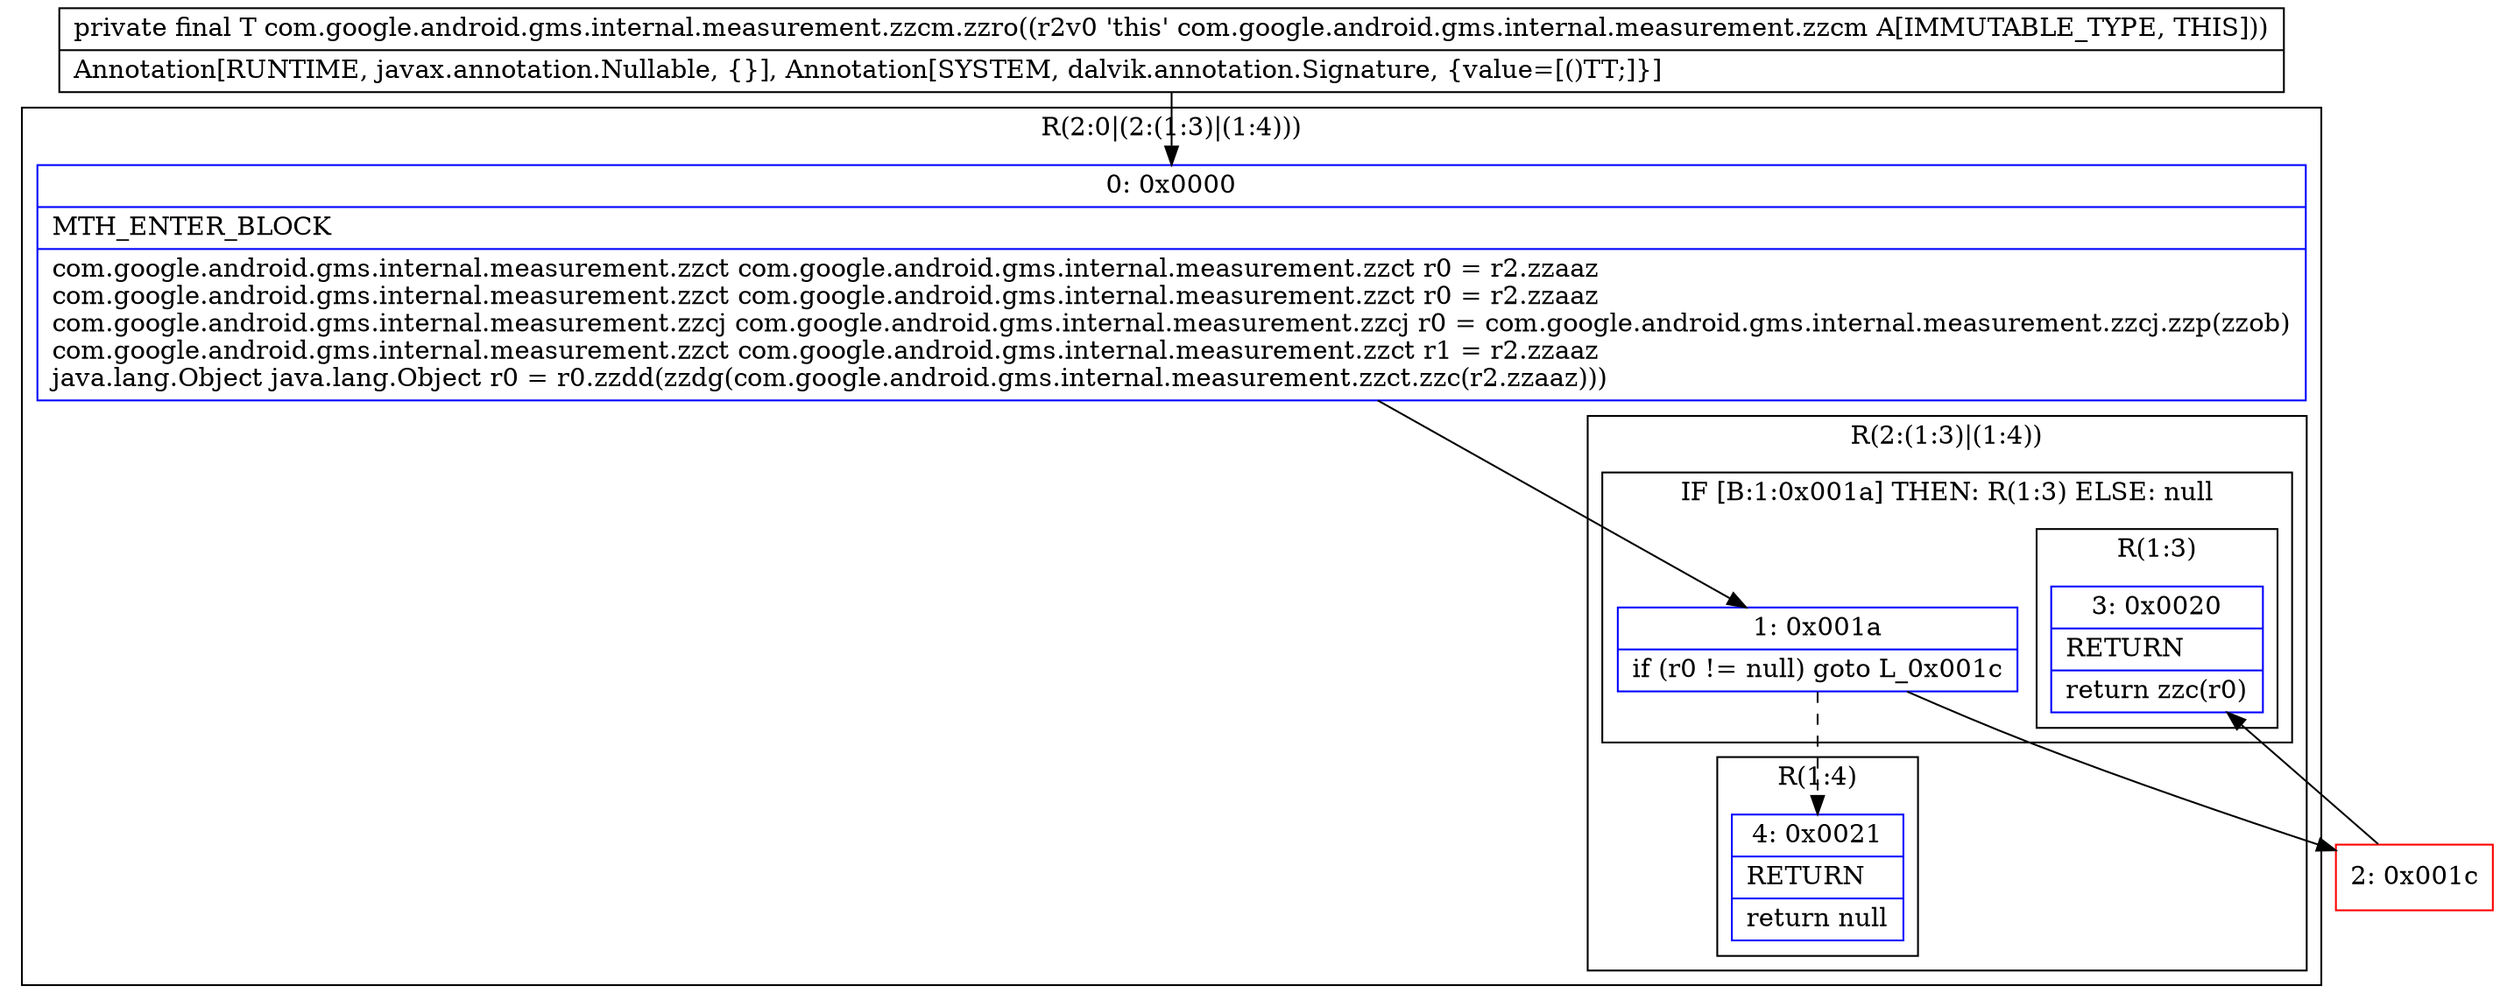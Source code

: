 digraph "CFG forcom.google.android.gms.internal.measurement.zzcm.zzro()Ljava\/lang\/Object;" {
subgraph cluster_Region_886654605 {
label = "R(2:0|(2:(1:3)|(1:4)))";
node [shape=record,color=blue];
Node_0 [shape=record,label="{0\:\ 0x0000|MTH_ENTER_BLOCK\l|com.google.android.gms.internal.measurement.zzct com.google.android.gms.internal.measurement.zzct r0 = r2.zzaaz\lcom.google.android.gms.internal.measurement.zzct com.google.android.gms.internal.measurement.zzct r0 = r2.zzaaz\lcom.google.android.gms.internal.measurement.zzcj com.google.android.gms.internal.measurement.zzcj r0 = com.google.android.gms.internal.measurement.zzcj.zzp(zzob)\lcom.google.android.gms.internal.measurement.zzct com.google.android.gms.internal.measurement.zzct r1 = r2.zzaaz\ljava.lang.Object java.lang.Object r0 = r0.zzdd(zzdg(com.google.android.gms.internal.measurement.zzct.zzc(r2.zzaaz)))\l}"];
subgraph cluster_Region_377616380 {
label = "R(2:(1:3)|(1:4))";
node [shape=record,color=blue];
subgraph cluster_IfRegion_1174388749 {
label = "IF [B:1:0x001a] THEN: R(1:3) ELSE: null";
node [shape=record,color=blue];
Node_1 [shape=record,label="{1\:\ 0x001a|if (r0 != null) goto L_0x001c\l}"];
subgraph cluster_Region_763176362 {
label = "R(1:3)";
node [shape=record,color=blue];
Node_3 [shape=record,label="{3\:\ 0x0020|RETURN\l|return zzc(r0)\l}"];
}
}
subgraph cluster_Region_1675156059 {
label = "R(1:4)";
node [shape=record,color=blue];
Node_4 [shape=record,label="{4\:\ 0x0021|RETURN\l|return null\l}"];
}
}
}
Node_2 [shape=record,color=red,label="{2\:\ 0x001c}"];
MethodNode[shape=record,label="{private final T com.google.android.gms.internal.measurement.zzcm.zzro((r2v0 'this' com.google.android.gms.internal.measurement.zzcm A[IMMUTABLE_TYPE, THIS]))  | Annotation[RUNTIME, javax.annotation.Nullable, \{\}], Annotation[SYSTEM, dalvik.annotation.Signature, \{value=[()TT;]\}]\l}"];
MethodNode -> Node_0;
Node_0 -> Node_1;
Node_1 -> Node_2;
Node_1 -> Node_4[style=dashed];
Node_2 -> Node_3;
}

